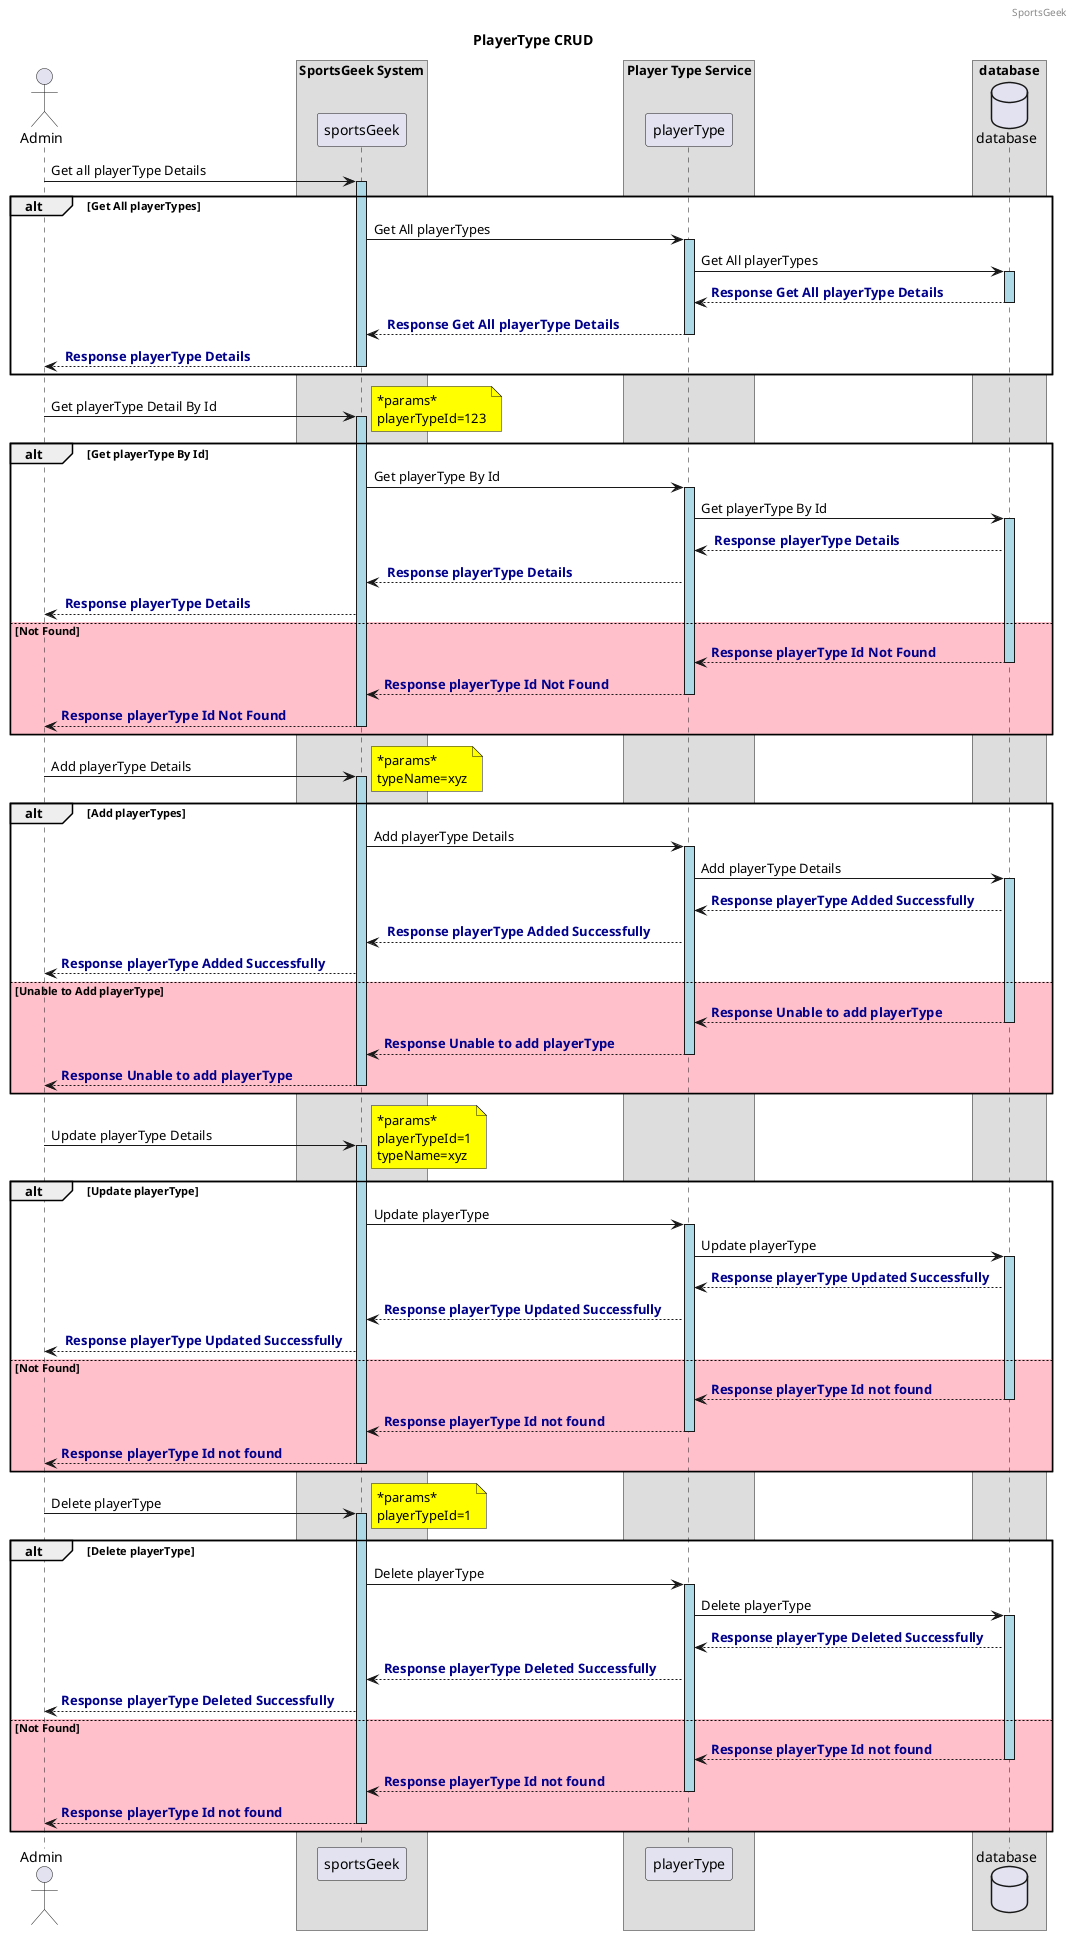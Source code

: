 @startuml
header SportsGeek
title PlayerType CRUD
skinparam ParticipantPadding 10
skinparam BoxPadding 20
actor Admin
box "SportsGeek System"
 participant sportsGeek
end box
box "Player Type Service"
 participant playerType
end box
box "database"
    database database
end box

Admin -> sportsGeek: Get all playerType Details
activate "sportsGeek" #lightblue
alt #white Get All playerTypes
    sportsGeek -> "playerType" : Get All playerTypes
    activate playerType #lightblue
    "playerType" -> "database" : Get All playerTypes
    activate "database" #lightblue
    "database" --> "playerType" : <font color=darkblue><b>Response Get All playerType Details
   deactivate "database"
    "playerType" --> "sportsGeek" : <font color=darkblue><b> Response Get All playerType Details
deactivate "playerType"
"sportsGeek" --> Admin : <font color=darkblue><b> Response playerType Details
deactivate "sportsGeek"
end alt

Admin -> "sportsGeek": Get playerType Detail By Id
activate "sportsGeek" #lightblue
alt #white Get playerType By Id
note right #yellow
        *params*
        playerTypeId=123
        end note
    "sportsGeek" -> "playerType" : Get playerType By Id
    activate playerType #lightblue
    "playerType" -> "database" : Get playerType By Id
        activate "database" #lightblue
    "database" --> "playerType" : <font color=darkblue><b> Response playerType Details
"playerType" --> "sportsGeek" : <font color=darkblue><b> Response playerType Details
"sportsGeek" --> Admin : <font color=darkblue><b> Response playerType Details
else #pink Not Found
      "database" --> "playerType" : <font color=darkblue><b>Response playerType Id Not Found
deactivate "database"
"playerType" --> "sportsGeek" : <font color=darkblue><b>Response playerType Id Not Found
deactivate "playerType"
"sportsGeek" --> Admin : <font color=darkblue><b>Response playerType Id Not Found
deactivate "sportsGeek"
end alt


Admin -> "sportsGeek": Add playerType Details
activate "sportsGeek" #lightblue
note right #yellow
        *params*
        typeName=xyz
        end note
alt #white Add playerTypes
    "sportsGeek" -> "playerType" : Add playerType Details
    activate playerType #lightblue
    playerType -> "database" : Add playerType Details
    activate "database" #lightblue
    "database" --> "playerType" : <font color=darkblue><b>Response playerType Added Successfully
"playerType" --> "sportsGeek" : <font color=darkblue><b> Response playerType Added Successfully
"sportsGeek" --> Admin : <font color=darkblue><b>Response playerType Added Successfully
else #pink Unable to Add playerType
"database" --> "playerType" : <font color=darkblue><b>Response Unable to add playerType
deactivate "database"
"playerType" --> "sportsGeek" : <font color=darkblue><b>Response Unable to add playerType
deactivate "playerType"
"sportsGeek" --> Admin : <font color=darkblue><b>Response Unable to add playerType
deactivate "sportsGeek"
end alt

Admin -> "sportsGeek": Update playerType Details
activate "sportsGeek" #lightblue
note right #yellow
        *params*
        playerTypeId=1
        typeName=xyz
        end note
alt #white Update playerType
    "sportsGeek" -> "playerType" : Update playerType
    activate playerType #lightblue
    playerType -> "database" : Update playerType
    activate "database" #lightblue
    "database" --> "playerType" : <font color=darkblue><b>Response playerType Updated Successfully
"playerType" --> "sportsGeek" : <font color=darkblue><b>Response playerType Updated Successfully
"sportsGeek" --> Admin : <font color=darkblue><b> Response playerType Updated Successfully
else #pink Not Found
"database" --> "playerType" : <font color=darkblue><b>Response playerType Id not found
deactivate "database"
"playerType" --> "sportsGeek" : <font color=darkblue><b>Response playerType Id not found
deactivate "playerType"
"sportsGeek" --> Admin : <font color=darkblue><b>Response playerType Id not found
deactivate "sportsGeek"
end alt

Admin -> "sportsGeek": Delete playerType
activate "sportsGeek" #lightblue
note right #yellow
        *params*
        playerTypeId=1
        end note
alt #white Delete playerType
    "sportsGeek" -> "playerType" : Delete playerType
    activate playerType #lightblue
    playerType -> "database" : Delete playerType
    activate "database" #lightblue
    "database" --> "playerType" : <font color=darkblue><b>Response playerType Deleted Successfully
"playerType" --> "sportsGeek" : <font color=darkblue><b>Response playerType Deleted Successfully
"sportsGeek" --> Admin : <font color=darkblue><b>Response playerType Deleted Successfully
else #pink Not Found
"database" --> "playerType" : <font color=darkblue><b>Response playerType Id not found
deactivate "database"
"playerType" --> "sportsGeek" : <font color=darkblue><b>Response playerType Id not found
deactivate "playerType"
"sportsGeek" --> Admin : <font color=darkblue><b>Response playerType Id not found
deactivate "sportsGeek"
end alt
@enduml